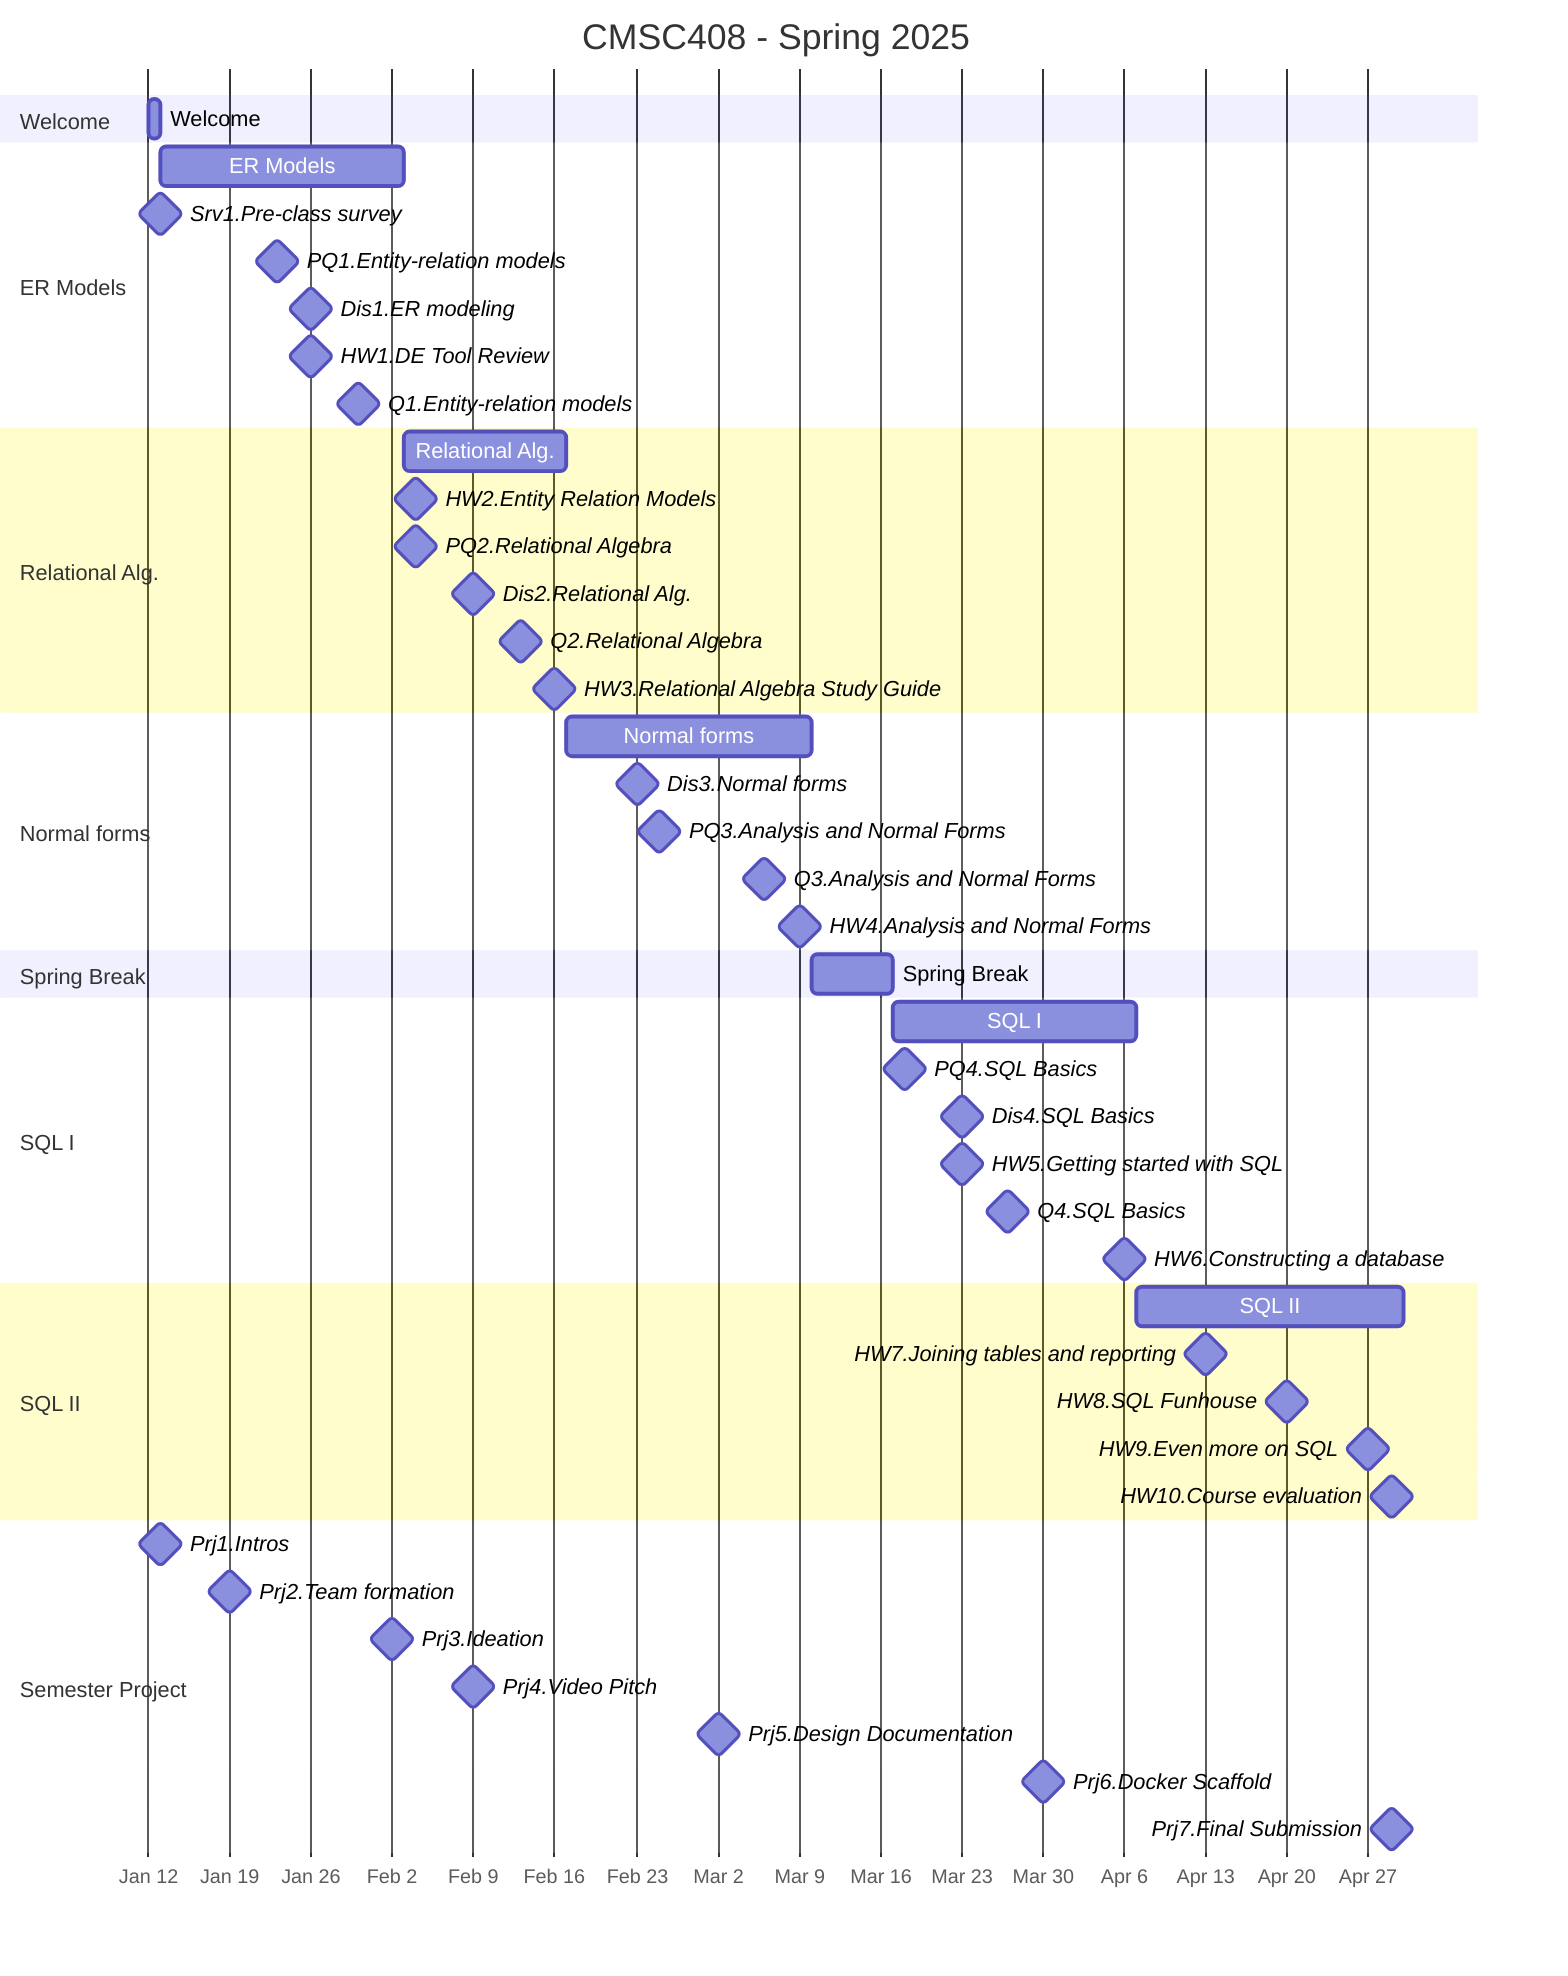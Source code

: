 gantt
    title CMSC408 - Spring 2025
    dateFormat YYYY-MM-DD
    axisFormat %b %e
    todayMarker stroke-width:7px,stroke:#FFB300,opacity:0.5

    section Welcome
    Welcome : m0, 2025-01-12, 2025-01-13

    section ER Models
    ER Models : m1, 2025-01-13, 2025-02-03
    Srv1.Pre-class survey : milestone, 2025-01-13, 0d
    PQ1.Entity-relation models : milestone, 2025-01-23, 0d
    Dis1.ER modeling : milestone, 2025-01-26, 0d
    HW1.DE Tool Review : milestone, 2025-01-26, 0d
    Q1.Entity-relation models : milestone, 2025-01-30, 0d

    section Relational Alg.
    Relational Alg. : m2, 2025-02-03, 2025-02-17
    HW2.Entity Relation Models : milestone, 2025-02-04, 0d
    PQ2.Relational Algebra : milestone, 2025-02-04, 0d
    Dis2.Relational Alg. : milestone, 2025-02-09, 0d
    Q2.Relational Algebra : milestone, 2025-02-13, 0d
    HW3.Relational Algebra Study Guide : milestone, 2025-02-16, 0d

    section Normal forms
    Normal forms : m3, 2025-02-17, 2025-03-10
    Dis3.Normal forms : milestone, 2025-02-23, 0d
    PQ3.Analysis and Normal Forms : milestone, 2025-02-25, 0d
    Q3.Analysis and Normal Forms : milestone, 2025-03-06, 0d
    HW4.Analysis and Normal Forms : milestone, 2025-03-09, 0d

    section Spring Break
    Spring Break : m4, 2025-03-10, 2025-03-17

    section SQL I
    SQL I : m5, 2025-03-17, 2025-04-07
    PQ4.SQL Basics : milestone, 2025-03-18, 0d
    Dis4.SQL Basics : milestone, 2025-03-23, 0d
    HW5.Getting started with SQL : milestone, 2025-03-23, 0d
    Q4.SQL Basics : milestone, 2025-03-27, 0d
    HW6.Constructing a database : milestone, 2025-04-06, 0d

    section SQL II
    SQL II : m6, 2025-04-07, 2025-04-30
    HW7.Joining tables and reporting : milestone, 2025-04-13, 0d
    HW8.SQL Funhouse : milestone, 2025-04-20, 0d
    HW9.Even more on SQL : milestone, 2025-04-27, 0d
    HW10.Course evaluation : milestone, 2025-04-29, 0d

    section Semester Project
    Prj1.Intros : milestone, 2025-01-13, 0d
    Prj2.Team formation : milestone, 2025-01-19, 0d
    Prj3.Ideation : milestone, 2025-02-02, 0d
    Prj4.Video Pitch : milestone, 2025-02-09, 0d
    Prj5.Design Documentation : milestone, 2025-03-02, 0d
    Prj6.Docker Scaffold : milestone, 2025-03-30, 0d
    Prj7.Final Submission : milestone, 2025-04-29, 0d